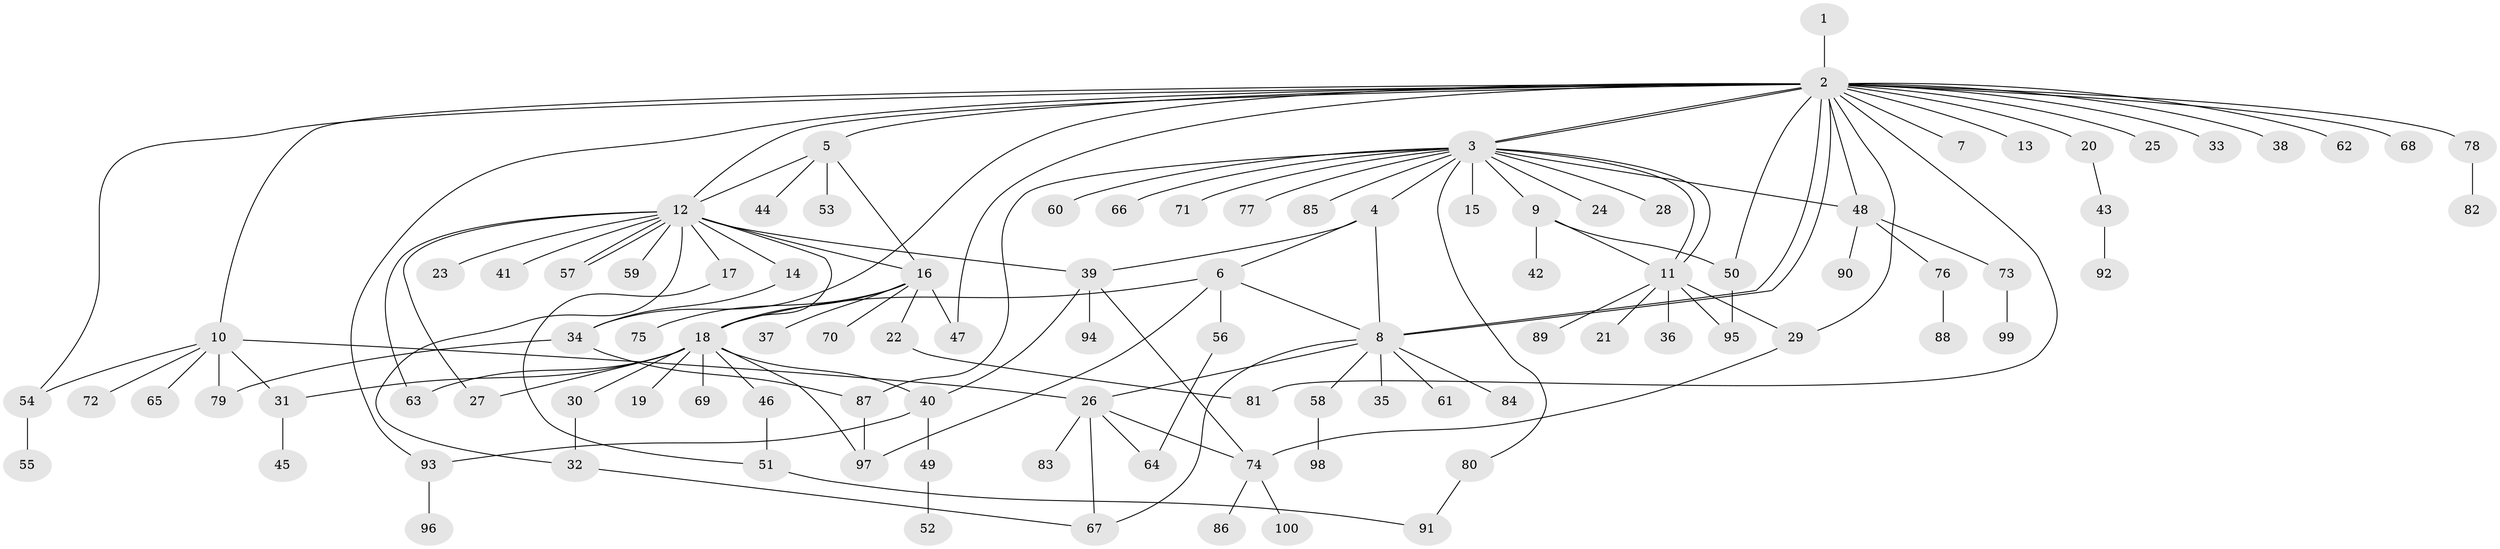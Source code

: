 // coarse degree distribution, {1: 0.5576923076923077, 10: 0.019230769230769232, 3: 0.09615384615384616, 2: 0.09615384615384616, 9: 0.038461538461538464, 4: 0.038461538461538464, 21: 0.019230769230769232, 13: 0.019230769230769232, 6: 0.057692307692307696, 5: 0.038461538461538464, 8: 0.019230769230769232}
// Generated by graph-tools (version 1.1) at 2025/36/03/04/25 23:36:46]
// undirected, 100 vertices, 137 edges
graph export_dot {
  node [color=gray90,style=filled];
  1;
  2;
  3;
  4;
  5;
  6;
  7;
  8;
  9;
  10;
  11;
  12;
  13;
  14;
  15;
  16;
  17;
  18;
  19;
  20;
  21;
  22;
  23;
  24;
  25;
  26;
  27;
  28;
  29;
  30;
  31;
  32;
  33;
  34;
  35;
  36;
  37;
  38;
  39;
  40;
  41;
  42;
  43;
  44;
  45;
  46;
  47;
  48;
  49;
  50;
  51;
  52;
  53;
  54;
  55;
  56;
  57;
  58;
  59;
  60;
  61;
  62;
  63;
  64;
  65;
  66;
  67;
  68;
  69;
  70;
  71;
  72;
  73;
  74;
  75;
  76;
  77;
  78;
  79;
  80;
  81;
  82;
  83;
  84;
  85;
  86;
  87;
  88;
  89;
  90;
  91;
  92;
  93;
  94;
  95;
  96;
  97;
  98;
  99;
  100;
  1 -- 2;
  2 -- 3;
  2 -- 3;
  2 -- 5;
  2 -- 7;
  2 -- 8;
  2 -- 8;
  2 -- 10;
  2 -- 12;
  2 -- 13;
  2 -- 20;
  2 -- 25;
  2 -- 29;
  2 -- 33;
  2 -- 34;
  2 -- 38;
  2 -- 47;
  2 -- 48;
  2 -- 50;
  2 -- 54;
  2 -- 62;
  2 -- 68;
  2 -- 78;
  2 -- 81;
  2 -- 93;
  3 -- 4;
  3 -- 9;
  3 -- 11;
  3 -- 11;
  3 -- 15;
  3 -- 24;
  3 -- 28;
  3 -- 48;
  3 -- 60;
  3 -- 66;
  3 -- 71;
  3 -- 77;
  3 -- 80;
  3 -- 85;
  3 -- 87;
  4 -- 6;
  4 -- 8;
  4 -- 39;
  5 -- 12;
  5 -- 16;
  5 -- 44;
  5 -- 53;
  6 -- 8;
  6 -- 18;
  6 -- 56;
  6 -- 97;
  8 -- 26;
  8 -- 35;
  8 -- 58;
  8 -- 61;
  8 -- 67;
  8 -- 84;
  9 -- 11;
  9 -- 42;
  9 -- 50;
  10 -- 26;
  10 -- 31;
  10 -- 54;
  10 -- 65;
  10 -- 72;
  10 -- 79;
  11 -- 21;
  11 -- 29;
  11 -- 36;
  11 -- 89;
  11 -- 95;
  12 -- 14;
  12 -- 16;
  12 -- 17;
  12 -- 18;
  12 -- 23;
  12 -- 27;
  12 -- 32;
  12 -- 39;
  12 -- 41;
  12 -- 57;
  12 -- 57;
  12 -- 59;
  12 -- 63;
  14 -- 34;
  16 -- 18;
  16 -- 22;
  16 -- 37;
  16 -- 47;
  16 -- 70;
  16 -- 75;
  17 -- 51;
  18 -- 19;
  18 -- 27;
  18 -- 30;
  18 -- 31;
  18 -- 40;
  18 -- 46;
  18 -- 63;
  18 -- 69;
  18 -- 97;
  20 -- 43;
  22 -- 81;
  26 -- 64;
  26 -- 67;
  26 -- 74;
  26 -- 83;
  29 -- 74;
  30 -- 32;
  31 -- 45;
  32 -- 67;
  34 -- 79;
  34 -- 87;
  39 -- 40;
  39 -- 74;
  39 -- 94;
  40 -- 49;
  40 -- 93;
  43 -- 92;
  46 -- 51;
  48 -- 73;
  48 -- 76;
  48 -- 90;
  49 -- 52;
  50 -- 95;
  51 -- 91;
  54 -- 55;
  56 -- 64;
  58 -- 98;
  73 -- 99;
  74 -- 86;
  74 -- 100;
  76 -- 88;
  78 -- 82;
  80 -- 91;
  87 -- 97;
  93 -- 96;
}
